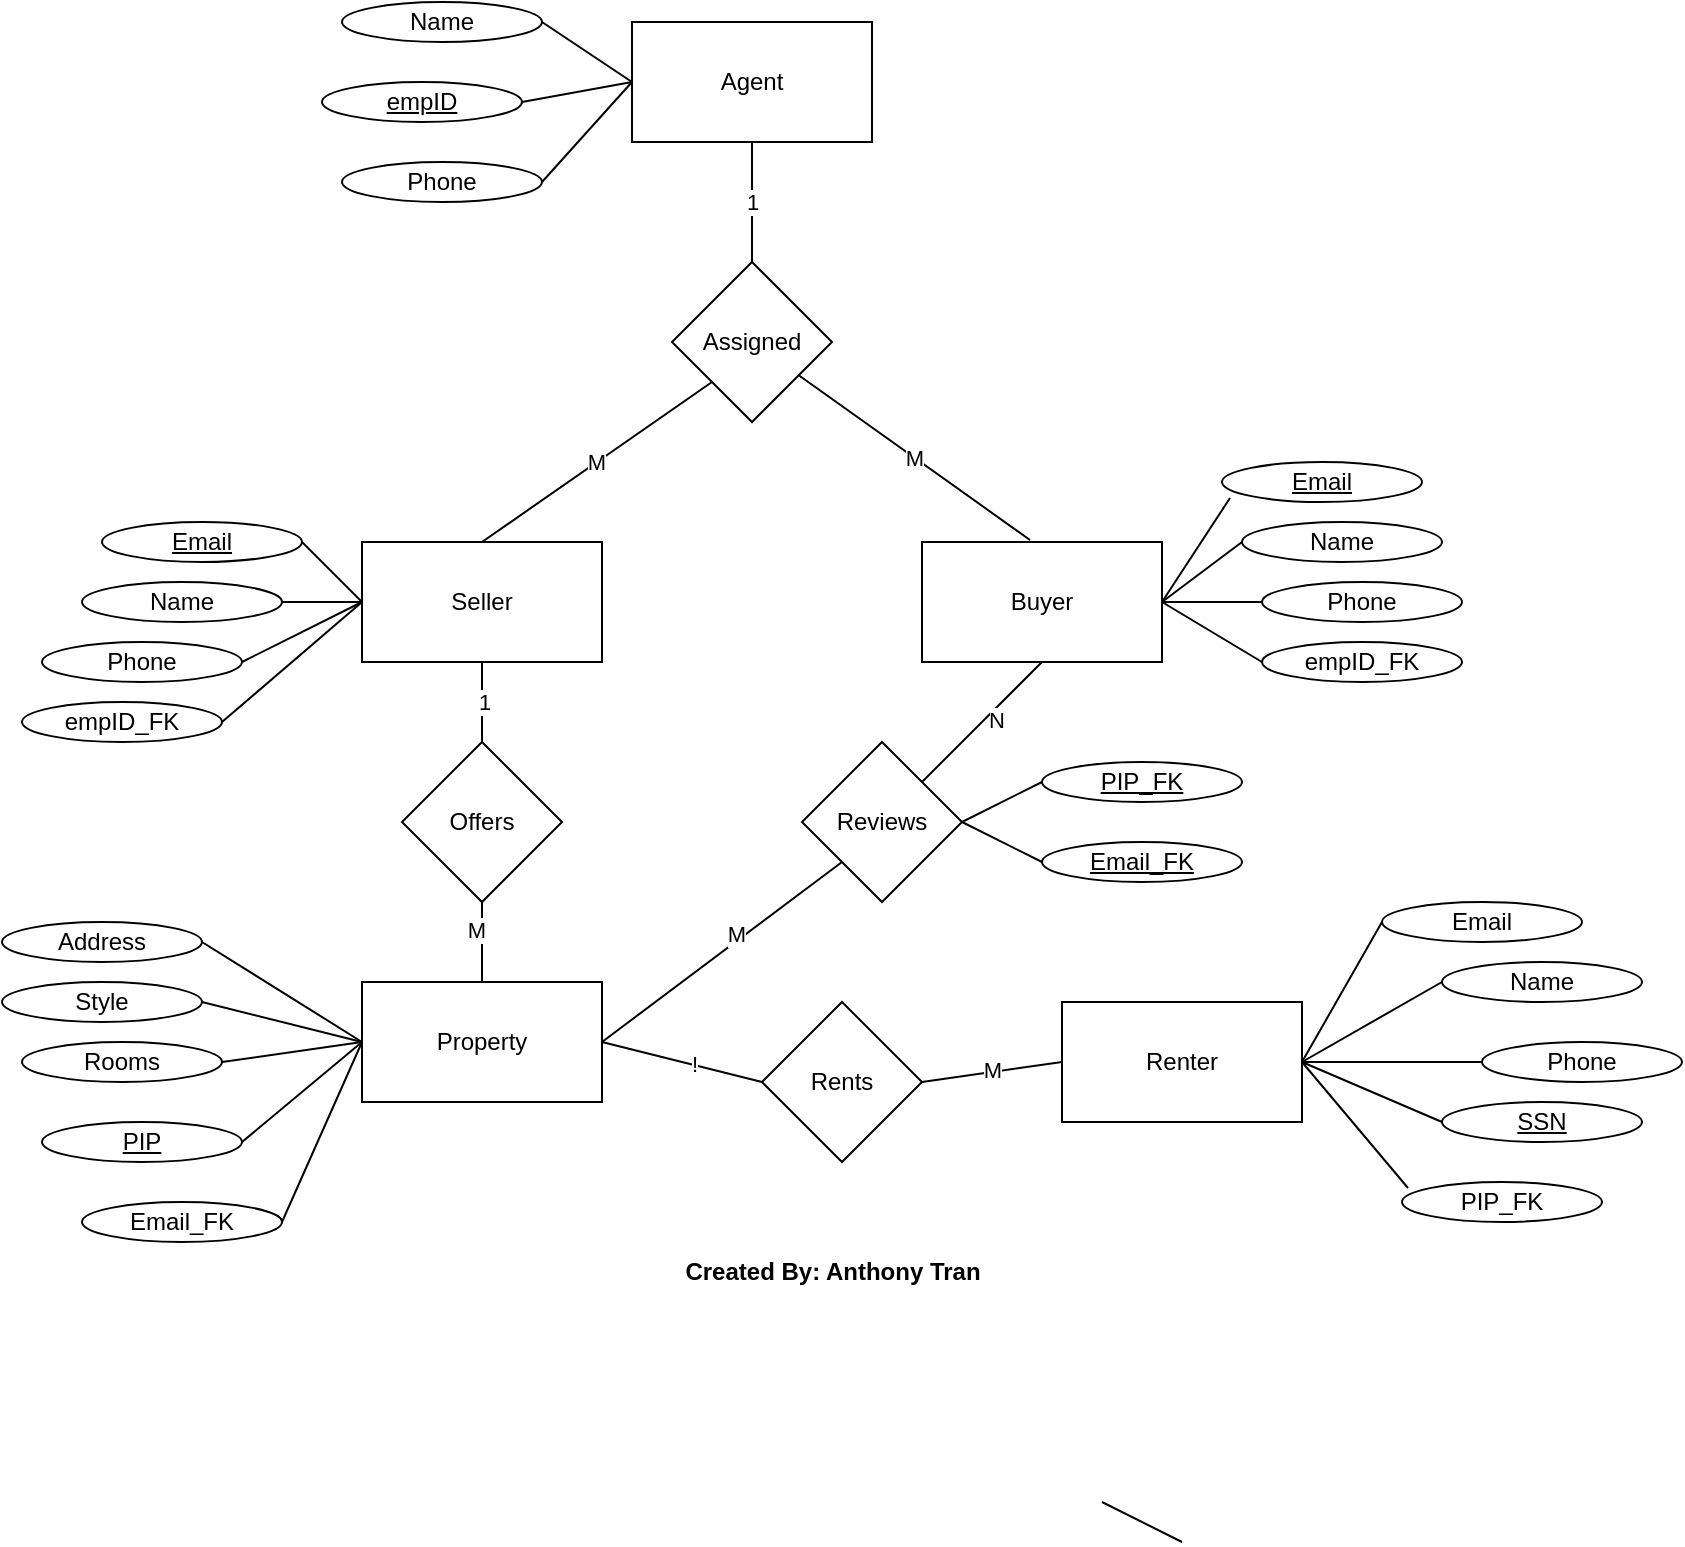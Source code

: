<mxfile version="24.7.14">
  <diagram name="Page-1" id="wv1Xq0q1YjSgftJ56vfl">
    <mxGraphModel dx="794" dy="1114" grid="1" gridSize="10" guides="1" tooltips="1" connect="1" arrows="1" fold="1" page="1" pageScale="1" pageWidth="850" pageHeight="1100" math="0" shadow="0">
      <root>
        <mxCell id="0" />
        <mxCell id="1" parent="0" />
        <mxCell id="B88n-bejwGA3drahyVDF-1" value="Property" style="rounded=0;whiteSpace=wrap;html=1;" vertex="1" parent="1">
          <mxGeometry x="290" y="540" width="120" height="60" as="geometry" />
        </mxCell>
        <mxCell id="B88n-bejwGA3drahyVDF-2" value="Seller" style="rounded=0;whiteSpace=wrap;html=1;" vertex="1" parent="1">
          <mxGeometry x="290" y="320" width="120" height="60" as="geometry" />
        </mxCell>
        <mxCell id="B88n-bejwGA3drahyVDF-3" value="Agent" style="rounded=0;whiteSpace=wrap;html=1;" vertex="1" parent="1">
          <mxGeometry x="425" y="60" width="120" height="60" as="geometry" />
        </mxCell>
        <mxCell id="B88n-bejwGA3drahyVDF-4" value="Buyer" style="rounded=0;whiteSpace=wrap;html=1;" vertex="1" parent="1">
          <mxGeometry x="570" y="320" width="120" height="60" as="geometry" />
        </mxCell>
        <mxCell id="B88n-bejwGA3drahyVDF-5" value="Renter" style="rounded=0;whiteSpace=wrap;html=1;" vertex="1" parent="1">
          <mxGeometry x="640" y="550" width="120" height="60" as="geometry" />
        </mxCell>
        <mxCell id="B88n-bejwGA3drahyVDF-6" value="Offers" style="rhombus;whiteSpace=wrap;html=1;" vertex="1" parent="1">
          <mxGeometry x="310" y="420" width="80" height="80" as="geometry" />
        </mxCell>
        <mxCell id="B88n-bejwGA3drahyVDF-7" value="" style="endArrow=none;html=1;rounded=0;entryX=0.5;entryY=1;entryDx=0;entryDy=0;exitX=0.5;exitY=0;exitDx=0;exitDy=0;" edge="1" parent="1" source="B88n-bejwGA3drahyVDF-6" target="B88n-bejwGA3drahyVDF-2">
          <mxGeometry width="50" height="50" relative="1" as="geometry">
            <mxPoint x="310" y="460" as="sourcePoint" />
            <mxPoint x="360" y="410" as="targetPoint" />
          </mxGeometry>
        </mxCell>
        <mxCell id="B88n-bejwGA3drahyVDF-19" value="1" style="edgeLabel;html=1;align=center;verticalAlign=middle;resizable=0;points=[];" vertex="1" connectable="0" parent="B88n-bejwGA3drahyVDF-7">
          <mxGeometry y="-1" relative="1" as="geometry">
            <mxPoint as="offset" />
          </mxGeometry>
        </mxCell>
        <mxCell id="B88n-bejwGA3drahyVDF-8" value="" style="endArrow=none;html=1;rounded=0;entryX=0.5;entryY=1;entryDx=0;entryDy=0;exitX=0.5;exitY=0;exitDx=0;exitDy=0;" edge="1" parent="1" source="B88n-bejwGA3drahyVDF-1" target="B88n-bejwGA3drahyVDF-6">
          <mxGeometry width="50" height="50" relative="1" as="geometry">
            <mxPoint x="380" y="590" as="sourcePoint" />
            <mxPoint x="430" y="540" as="targetPoint" />
          </mxGeometry>
        </mxCell>
        <mxCell id="B88n-bejwGA3drahyVDF-20" value="M" style="edgeLabel;html=1;align=center;verticalAlign=middle;resizable=0;points=[];" vertex="1" connectable="0" parent="B88n-bejwGA3drahyVDF-8">
          <mxGeometry x="0.3" y="3" relative="1" as="geometry">
            <mxPoint as="offset" />
          </mxGeometry>
        </mxCell>
        <mxCell id="B88n-bejwGA3drahyVDF-9" value="Reviews" style="rhombus;whiteSpace=wrap;html=1;" vertex="1" parent="1">
          <mxGeometry x="510" y="420" width="80" height="80" as="geometry" />
        </mxCell>
        <mxCell id="B88n-bejwGA3drahyVDF-10" value="" style="endArrow=none;html=1;rounded=0;entryX=0.5;entryY=1;entryDx=0;entryDy=0;exitX=1;exitY=0;exitDx=0;exitDy=0;" edge="1" parent="1" source="B88n-bejwGA3drahyVDF-9" target="B88n-bejwGA3drahyVDF-4">
          <mxGeometry width="50" height="50" relative="1" as="geometry">
            <mxPoint x="380" y="590" as="sourcePoint" />
            <mxPoint x="430" y="540" as="targetPoint" />
          </mxGeometry>
        </mxCell>
        <mxCell id="B88n-bejwGA3drahyVDF-22" value="N" style="edgeLabel;html=1;align=center;verticalAlign=middle;resizable=0;points=[];" vertex="1" connectable="0" parent="B88n-bejwGA3drahyVDF-10">
          <mxGeometry x="0.117" y="-4" relative="1" as="geometry">
            <mxPoint as="offset" />
          </mxGeometry>
        </mxCell>
        <mxCell id="B88n-bejwGA3drahyVDF-11" value="" style="endArrow=none;html=1;rounded=0;entryX=0;entryY=1;entryDx=0;entryDy=0;exitX=1;exitY=0.5;exitDx=0;exitDy=0;" edge="1" parent="1" source="B88n-bejwGA3drahyVDF-1" target="B88n-bejwGA3drahyVDF-9">
          <mxGeometry width="50" height="50" relative="1" as="geometry">
            <mxPoint x="380" y="590" as="sourcePoint" />
            <mxPoint x="430" y="540" as="targetPoint" />
          </mxGeometry>
        </mxCell>
        <mxCell id="B88n-bejwGA3drahyVDF-23" value="M" style="edgeLabel;html=1;align=center;verticalAlign=middle;resizable=0;points=[];" vertex="1" connectable="0" parent="B88n-bejwGA3drahyVDF-11">
          <mxGeometry x="0.149" y="3" relative="1" as="geometry">
            <mxPoint as="offset" />
          </mxGeometry>
        </mxCell>
        <mxCell id="B88n-bejwGA3drahyVDF-12" value="Assigned" style="rhombus;whiteSpace=wrap;html=1;" vertex="1" parent="1">
          <mxGeometry x="445" y="180" width="80" height="80" as="geometry" />
        </mxCell>
        <mxCell id="B88n-bejwGA3drahyVDF-13" value="1" style="endArrow=none;html=1;rounded=0;entryX=0.5;entryY=1;entryDx=0;entryDy=0;exitX=0.5;exitY=0;exitDx=0;exitDy=0;" edge="1" parent="1" source="B88n-bejwGA3drahyVDF-12" target="B88n-bejwGA3drahyVDF-3">
          <mxGeometry width="50" height="50" relative="1" as="geometry">
            <mxPoint x="490" y="200" as="sourcePoint" />
            <mxPoint x="380" y="480" as="targetPoint" />
          </mxGeometry>
        </mxCell>
        <mxCell id="B88n-bejwGA3drahyVDF-14" value="M" style="endArrow=none;html=1;rounded=0;entryX=0;entryY=1;entryDx=0;entryDy=0;exitX=0.5;exitY=0;exitDx=0;exitDy=0;" edge="1" parent="1" source="B88n-bejwGA3drahyVDF-2" target="B88n-bejwGA3drahyVDF-12">
          <mxGeometry width="50" height="50" relative="1" as="geometry">
            <mxPoint x="330" y="530" as="sourcePoint" />
            <mxPoint x="380" y="480" as="targetPoint" />
          </mxGeometry>
        </mxCell>
        <mxCell id="B88n-bejwGA3drahyVDF-15" value="M" style="endArrow=none;html=1;rounded=0;exitX=0.45;exitY=-0.017;exitDx=0;exitDy=0;exitPerimeter=0;" edge="1" parent="1" source="B88n-bejwGA3drahyVDF-4" target="B88n-bejwGA3drahyVDF-12">
          <mxGeometry width="50" height="50" relative="1" as="geometry">
            <mxPoint x="590" y="320" as="sourcePoint" />
            <mxPoint x="640" y="270" as="targetPoint" />
          </mxGeometry>
        </mxCell>
        <mxCell id="B88n-bejwGA3drahyVDF-16" value="Rents" style="rhombus;whiteSpace=wrap;html=1;" vertex="1" parent="1">
          <mxGeometry x="490" y="550" width="80" height="80" as="geometry" />
        </mxCell>
        <mxCell id="B88n-bejwGA3drahyVDF-17" value="" style="endArrow=none;html=1;rounded=0;entryX=0;entryY=0.5;entryDx=0;entryDy=0;exitX=1;exitY=0.5;exitDx=0;exitDy=0;" edge="1" parent="1" source="B88n-bejwGA3drahyVDF-16" target="B88n-bejwGA3drahyVDF-5">
          <mxGeometry width="50" height="50" relative="1" as="geometry">
            <mxPoint x="540" y="680" as="sourcePoint" />
            <mxPoint x="590" y="630" as="targetPoint" />
          </mxGeometry>
        </mxCell>
        <mxCell id="B88n-bejwGA3drahyVDF-24" value="M" style="edgeLabel;html=1;align=center;verticalAlign=middle;resizable=0;points=[];" vertex="1" connectable="0" parent="B88n-bejwGA3drahyVDF-17">
          <mxGeometry x="0.004" y="1" relative="1" as="geometry">
            <mxPoint as="offset" />
          </mxGeometry>
        </mxCell>
        <mxCell id="B88n-bejwGA3drahyVDF-18" value="" style="endArrow=none;html=1;rounded=0;entryX=1;entryY=0.5;entryDx=0;entryDy=0;exitX=0;exitY=0.5;exitDx=0;exitDy=0;" edge="1" parent="1" source="B88n-bejwGA3drahyVDF-16" target="B88n-bejwGA3drahyVDF-1">
          <mxGeometry width="50" height="50" relative="1" as="geometry">
            <mxPoint x="450" y="670" as="sourcePoint" />
            <mxPoint x="480" y="450" as="targetPoint" />
          </mxGeometry>
        </mxCell>
        <mxCell id="B88n-bejwGA3drahyVDF-25" value="!" style="edgeLabel;html=1;align=center;verticalAlign=middle;resizable=0;points=[];" vertex="1" connectable="0" parent="B88n-bejwGA3drahyVDF-18">
          <mxGeometry x="-0.147" relative="1" as="geometry">
            <mxPoint y="-1" as="offset" />
          </mxGeometry>
        </mxCell>
        <mxCell id="B88n-bejwGA3drahyVDF-26" value="empID" style="ellipse;whiteSpace=wrap;html=1;fontStyle=4" vertex="1" parent="1">
          <mxGeometry x="270" y="90" width="100" height="20" as="geometry" />
        </mxCell>
        <mxCell id="B88n-bejwGA3drahyVDF-27" value="Phone" style="ellipse;whiteSpace=wrap;html=1;" vertex="1" parent="1">
          <mxGeometry x="280" y="130" width="100" height="20" as="geometry" />
        </mxCell>
        <mxCell id="B88n-bejwGA3drahyVDF-28" value="Name" style="ellipse;whiteSpace=wrap;html=1;" vertex="1" parent="1">
          <mxGeometry x="280" y="50" width="100" height="20" as="geometry" />
        </mxCell>
        <mxCell id="B88n-bejwGA3drahyVDF-31" value="" style="endArrow=none;html=1;rounded=0;entryX=0;entryY=0.5;entryDx=0;entryDy=0;exitX=1;exitY=0.5;exitDx=0;exitDy=0;" edge="1" parent="1" source="B88n-bejwGA3drahyVDF-28" target="B88n-bejwGA3drahyVDF-3">
          <mxGeometry width="50" height="50" relative="1" as="geometry">
            <mxPoint x="390" y="130" as="sourcePoint" />
            <mxPoint x="440" y="80" as="targetPoint" />
          </mxGeometry>
        </mxCell>
        <mxCell id="B88n-bejwGA3drahyVDF-33" value="" style="endArrow=none;html=1;rounded=0;entryX=0;entryY=0.5;entryDx=0;entryDy=0;exitX=1;exitY=0.5;exitDx=0;exitDy=0;" edge="1" parent="1" source="B88n-bejwGA3drahyVDF-26" target="B88n-bejwGA3drahyVDF-3">
          <mxGeometry width="50" height="50" relative="1" as="geometry">
            <mxPoint x="390" y="170" as="sourcePoint" />
            <mxPoint x="440" y="120" as="targetPoint" />
          </mxGeometry>
        </mxCell>
        <mxCell id="B88n-bejwGA3drahyVDF-34" value="" style="endArrow=none;html=1;rounded=0;entryX=0;entryY=0.5;entryDx=0;entryDy=0;exitX=1;exitY=0.5;exitDx=0;exitDy=0;" edge="1" parent="1" source="B88n-bejwGA3drahyVDF-27" target="B88n-bejwGA3drahyVDF-3">
          <mxGeometry width="50" height="50" relative="1" as="geometry">
            <mxPoint x="360" y="190" as="sourcePoint" />
            <mxPoint x="410" y="140" as="targetPoint" />
          </mxGeometry>
        </mxCell>
        <mxCell id="B88n-bejwGA3drahyVDF-35" value="Email" style="ellipse;whiteSpace=wrap;html=1;fontStyle=4" vertex="1" parent="1">
          <mxGeometry x="160" y="310" width="100" height="20" as="geometry" />
        </mxCell>
        <mxCell id="B88n-bejwGA3drahyVDF-36" value="Name" style="ellipse;whiteSpace=wrap;html=1;" vertex="1" parent="1">
          <mxGeometry x="150" y="340" width="100" height="20" as="geometry" />
        </mxCell>
        <mxCell id="B88n-bejwGA3drahyVDF-37" value="Phone" style="ellipse;whiteSpace=wrap;html=1;" vertex="1" parent="1">
          <mxGeometry x="130" y="370" width="100" height="20" as="geometry" />
        </mxCell>
        <mxCell id="B88n-bejwGA3drahyVDF-38" value="" style="endArrow=none;html=1;rounded=0;entryX=1;entryY=0.5;entryDx=0;entryDy=0;exitX=0;exitY=0.5;exitDx=0;exitDy=0;" edge="1" parent="1" source="B88n-bejwGA3drahyVDF-2" target="B88n-bejwGA3drahyVDF-35">
          <mxGeometry width="50" height="50" relative="1" as="geometry">
            <mxPoint x="490" y="420" as="sourcePoint" />
            <mxPoint x="540" y="370" as="targetPoint" />
          </mxGeometry>
        </mxCell>
        <mxCell id="B88n-bejwGA3drahyVDF-39" value="" style="endArrow=none;html=1;rounded=0;exitX=0;exitY=0.5;exitDx=0;exitDy=0;entryX=1;entryY=0.5;entryDx=0;entryDy=0;" edge="1" parent="1" source="B88n-bejwGA3drahyVDF-2" target="B88n-bejwGA3drahyVDF-37">
          <mxGeometry width="50" height="50" relative="1" as="geometry">
            <mxPoint x="490" y="420" as="sourcePoint" />
            <mxPoint x="540" y="370" as="targetPoint" />
          </mxGeometry>
        </mxCell>
        <mxCell id="B88n-bejwGA3drahyVDF-40" value="" style="endArrow=none;html=1;rounded=0;entryX=1;entryY=0.5;entryDx=0;entryDy=0;exitX=0;exitY=0.5;exitDx=0;exitDy=0;" edge="1" parent="1" source="B88n-bejwGA3drahyVDF-2" target="B88n-bejwGA3drahyVDF-36">
          <mxGeometry width="50" height="50" relative="1" as="geometry">
            <mxPoint x="490" y="420" as="sourcePoint" />
            <mxPoint x="540" y="370" as="targetPoint" />
          </mxGeometry>
        </mxCell>
        <mxCell id="B88n-bejwGA3drahyVDF-42" value="Email" style="ellipse;whiteSpace=wrap;html=1;fontStyle=4" vertex="1" parent="1">
          <mxGeometry x="720" y="280" width="100" height="20" as="geometry" />
        </mxCell>
        <mxCell id="B88n-bejwGA3drahyVDF-43" value="Name" style="ellipse;whiteSpace=wrap;html=1;" vertex="1" parent="1">
          <mxGeometry x="730" y="310" width="100" height="20" as="geometry" />
        </mxCell>
        <mxCell id="B88n-bejwGA3drahyVDF-44" value="Phone" style="ellipse;whiteSpace=wrap;html=1;" vertex="1" parent="1">
          <mxGeometry x="740" y="340" width="100" height="20" as="geometry" />
        </mxCell>
        <mxCell id="B88n-bejwGA3drahyVDF-45" value="" style="endArrow=none;html=1;rounded=0;entryX=0.04;entryY=0.9;entryDx=0;entryDy=0;exitX=1;exitY=0.5;exitDx=0;exitDy=0;entryPerimeter=0;" edge="1" parent="1" target="B88n-bejwGA3drahyVDF-42" source="B88n-bejwGA3drahyVDF-4">
          <mxGeometry width="50" height="50" relative="1" as="geometry">
            <mxPoint x="565" y="350" as="sourcePoint" />
            <mxPoint x="815" y="370" as="targetPoint" />
          </mxGeometry>
        </mxCell>
        <mxCell id="B88n-bejwGA3drahyVDF-46" value="" style="endArrow=none;html=1;rounded=0;exitX=1;exitY=0.5;exitDx=0;exitDy=0;entryX=0;entryY=0.5;entryDx=0;entryDy=0;" edge="1" parent="1" target="B88n-bejwGA3drahyVDF-44" source="B88n-bejwGA3drahyVDF-4">
          <mxGeometry width="50" height="50" relative="1" as="geometry">
            <mxPoint x="565" y="350" as="sourcePoint" />
            <mxPoint x="815" y="370" as="targetPoint" />
          </mxGeometry>
        </mxCell>
        <mxCell id="B88n-bejwGA3drahyVDF-47" value="" style="endArrow=none;html=1;rounded=0;entryX=0;entryY=0.5;entryDx=0;entryDy=0;exitX=1;exitY=0.5;exitDx=0;exitDy=0;" edge="1" parent="1" target="B88n-bejwGA3drahyVDF-43" source="B88n-bejwGA3drahyVDF-4">
          <mxGeometry width="50" height="50" relative="1" as="geometry">
            <mxPoint x="700" y="350" as="sourcePoint" />
            <mxPoint x="815" y="370" as="targetPoint" />
          </mxGeometry>
        </mxCell>
        <mxCell id="B88n-bejwGA3drahyVDF-49" value="Email" style="ellipse;whiteSpace=wrap;html=1;" vertex="1" parent="1">
          <mxGeometry x="800" y="500" width="100" height="20" as="geometry" />
        </mxCell>
        <mxCell id="B88n-bejwGA3drahyVDF-50" value="Name" style="ellipse;whiteSpace=wrap;html=1;" vertex="1" parent="1">
          <mxGeometry x="830" y="530" width="100" height="20" as="geometry" />
        </mxCell>
        <mxCell id="B88n-bejwGA3drahyVDF-51" value="Phone" style="ellipse;whiteSpace=wrap;html=1;" vertex="1" parent="1">
          <mxGeometry x="850" y="570" width="100" height="20" as="geometry" />
        </mxCell>
        <mxCell id="B88n-bejwGA3drahyVDF-55" value="SSN" style="ellipse;whiteSpace=wrap;html=1;fontStyle=4" vertex="1" parent="1">
          <mxGeometry x="830" y="600" width="100" height="20" as="geometry" />
        </mxCell>
        <mxCell id="B88n-bejwGA3drahyVDF-56" value="" style="endArrow=none;html=1;rounded=0;exitX=0;exitY=0.5;exitDx=0;exitDy=0;entryX=1;entryY=0.5;entryDx=0;entryDy=0;" edge="1" parent="1" source="B88n-bejwGA3drahyVDF-49" target="B88n-bejwGA3drahyVDF-5">
          <mxGeometry width="50" height="50" relative="1" as="geometry">
            <mxPoint x="730" y="510" as="sourcePoint" />
            <mxPoint x="780" y="460" as="targetPoint" />
          </mxGeometry>
        </mxCell>
        <mxCell id="B88n-bejwGA3drahyVDF-57" value="" style="endArrow=none;html=1;rounded=0;exitX=1;exitY=0.5;exitDx=0;exitDy=0;entryX=0;entryY=0.5;entryDx=0;entryDy=0;" edge="1" parent="1" source="B88n-bejwGA3drahyVDF-5" target="B88n-bejwGA3drahyVDF-50">
          <mxGeometry width="50" height="50" relative="1" as="geometry">
            <mxPoint x="790" y="550" as="sourcePoint" />
            <mxPoint x="790" y="470" as="targetPoint" />
          </mxGeometry>
        </mxCell>
        <mxCell id="B88n-bejwGA3drahyVDF-58" value="" style="endArrow=none;html=1;rounded=0;exitX=1;exitY=0.5;exitDx=0;exitDy=0;entryX=0;entryY=0.5;entryDx=0;entryDy=0;" edge="1" parent="1" source="B88n-bejwGA3drahyVDF-5" target="B88n-bejwGA3drahyVDF-51">
          <mxGeometry width="50" height="50" relative="1" as="geometry">
            <mxPoint x="800" y="560" as="sourcePoint" />
            <mxPoint x="800" y="480" as="targetPoint" />
          </mxGeometry>
        </mxCell>
        <mxCell id="B88n-bejwGA3drahyVDF-59" value="" style="endArrow=none;html=1;rounded=0;exitX=1;exitY=0.5;exitDx=0;exitDy=0;entryX=0;entryY=0.5;entryDx=0;entryDy=0;" edge="1" parent="1" source="B88n-bejwGA3drahyVDF-5" target="B88n-bejwGA3drahyVDF-55">
          <mxGeometry width="50" height="50" relative="1" as="geometry">
            <mxPoint x="810" y="570" as="sourcePoint" />
            <mxPoint x="810" y="490" as="targetPoint" />
          </mxGeometry>
        </mxCell>
        <mxCell id="B88n-bejwGA3drahyVDF-61" value="Address" style="ellipse;whiteSpace=wrap;html=1;" vertex="1" parent="1">
          <mxGeometry x="110" y="510" width="100" height="20" as="geometry" />
        </mxCell>
        <mxCell id="B88n-bejwGA3drahyVDF-62" value="Style" style="ellipse;whiteSpace=wrap;html=1;" vertex="1" parent="1">
          <mxGeometry x="110" y="540" width="100" height="20" as="geometry" />
        </mxCell>
        <mxCell id="B88n-bejwGA3drahyVDF-63" value="Rooms" style="ellipse;whiteSpace=wrap;html=1;fontStyle=0" vertex="1" parent="1">
          <mxGeometry x="120" y="570" width="100" height="20" as="geometry" />
        </mxCell>
        <mxCell id="B88n-bejwGA3drahyVDF-64" value="PIP" style="ellipse;whiteSpace=wrap;html=1;fontStyle=4" vertex="1" parent="1">
          <mxGeometry x="130" y="610" width="100" height="20" as="geometry" />
        </mxCell>
        <mxCell id="B88n-bejwGA3drahyVDF-65" value="" style="endArrow=none;html=1;rounded=0;exitX=0;exitY=0.5;exitDx=0;exitDy=0;entryX=1;entryY=0.5;entryDx=0;entryDy=0;" edge="1" parent="1" source="B88n-bejwGA3drahyVDF-1" target="B88n-bejwGA3drahyVDF-61">
          <mxGeometry width="50" height="50" relative="1" as="geometry">
            <mxPoint x="300" y="360" as="sourcePoint" />
            <mxPoint x="270" y="400" as="targetPoint" />
          </mxGeometry>
        </mxCell>
        <mxCell id="B88n-bejwGA3drahyVDF-66" value="" style="endArrow=none;html=1;rounded=0;entryX=1;entryY=0.5;entryDx=0;entryDy=0;exitX=0;exitY=0.5;exitDx=0;exitDy=0;" edge="1" parent="1" source="B88n-bejwGA3drahyVDF-1" target="B88n-bejwGA3drahyVDF-62">
          <mxGeometry width="50" height="50" relative="1" as="geometry">
            <mxPoint x="290" y="563" as="sourcePoint" />
            <mxPoint x="280" y="410" as="targetPoint" />
          </mxGeometry>
        </mxCell>
        <mxCell id="B88n-bejwGA3drahyVDF-67" value="" style="endArrow=none;html=1;rounded=0;entryX=1;entryY=0.5;entryDx=0;entryDy=0;exitX=0;exitY=0.5;exitDx=0;exitDy=0;" edge="1" parent="1" source="B88n-bejwGA3drahyVDF-1" target="B88n-bejwGA3drahyVDF-63">
          <mxGeometry width="50" height="50" relative="1" as="geometry">
            <mxPoint x="310" y="580" as="sourcePoint" />
            <mxPoint x="290" y="420" as="targetPoint" />
          </mxGeometry>
        </mxCell>
        <mxCell id="B88n-bejwGA3drahyVDF-68" value="" style="endArrow=none;html=1;rounded=0;exitX=1;exitY=0.5;exitDx=0;exitDy=0;entryX=0;entryY=0.5;entryDx=0;entryDy=0;" edge="1" parent="1" source="B88n-bejwGA3drahyVDF-64" target="B88n-bejwGA3drahyVDF-1">
          <mxGeometry width="50" height="50" relative="1" as="geometry">
            <mxPoint x="320" y="600" as="sourcePoint" />
            <mxPoint x="300" y="430" as="targetPoint" />
          </mxGeometry>
        </mxCell>
        <mxCell id="B88n-bejwGA3drahyVDF-70" value="empID_FK" style="ellipse;whiteSpace=wrap;html=1;fontStyle=0" vertex="1" parent="1">
          <mxGeometry x="740" y="370" width="100" height="20" as="geometry" />
        </mxCell>
        <mxCell id="B88n-bejwGA3drahyVDF-72" value="" style="endArrow=none;html=1;rounded=0;exitX=1;exitY=0.5;exitDx=0;exitDy=0;entryX=0;entryY=0.5;entryDx=0;entryDy=0;" edge="1" parent="1" source="B88n-bejwGA3drahyVDF-4" target="B88n-bejwGA3drahyVDF-70">
          <mxGeometry width="50" height="50" relative="1" as="geometry">
            <mxPoint x="480" y="420" as="sourcePoint" />
            <mxPoint x="530" y="370" as="targetPoint" />
          </mxGeometry>
        </mxCell>
        <mxCell id="B88n-bejwGA3drahyVDF-73" value="empID_FK" style="ellipse;whiteSpace=wrap;html=1;fontStyle=0" vertex="1" parent="1">
          <mxGeometry x="120" y="400" width="100" height="20" as="geometry" />
        </mxCell>
        <mxCell id="B88n-bejwGA3drahyVDF-74" value="" style="endArrow=none;html=1;rounded=0;entryX=0;entryY=0.5;entryDx=0;entryDy=0;exitX=1;exitY=0.5;exitDx=0;exitDy=0;" edge="1" parent="1" source="B88n-bejwGA3drahyVDF-73" target="B88n-bejwGA3drahyVDF-2">
          <mxGeometry width="50" height="50" relative="1" as="geometry">
            <mxPoint x="480" y="420" as="sourcePoint" />
            <mxPoint x="530" y="370" as="targetPoint" />
          </mxGeometry>
        </mxCell>
        <mxCell id="B88n-bejwGA3drahyVDF-75" value="Email_FK" style="ellipse;whiteSpace=wrap;html=1;fontStyle=0" vertex="1" parent="1">
          <mxGeometry x="150" y="650" width="100" height="20" as="geometry" />
        </mxCell>
        <mxCell id="B88n-bejwGA3drahyVDF-76" value="" style="endArrow=none;html=1;rounded=0;exitX=1;exitY=0.5;exitDx=0;exitDy=0;entryX=0;entryY=0.5;entryDx=0;entryDy=0;" edge="1" parent="1" source="B88n-bejwGA3drahyVDF-75" target="B88n-bejwGA3drahyVDF-1">
          <mxGeometry width="50" height="50" relative="1" as="geometry">
            <mxPoint x="240" y="630" as="sourcePoint" />
            <mxPoint x="300" y="580" as="targetPoint" />
          </mxGeometry>
        </mxCell>
        <mxCell id="B88n-bejwGA3drahyVDF-77" value="PIP_FK" style="ellipse;whiteSpace=wrap;html=1;fontStyle=0" vertex="1" parent="1">
          <mxGeometry x="810" y="640" width="100" height="20" as="geometry" />
        </mxCell>
        <mxCell id="B88n-bejwGA3drahyVDF-78" value="" style="endArrow=none;html=1;rounded=0;exitX=0.03;exitY=0.15;exitDx=0;exitDy=0;exitPerimeter=0;" edge="1" parent="1" source="B88n-bejwGA3drahyVDF-77">
          <mxGeometry width="50" height="50" relative="1" as="geometry">
            <mxPoint x="470" y="420" as="sourcePoint" />
            <mxPoint x="760" y="580" as="targetPoint" />
          </mxGeometry>
        </mxCell>
        <mxCell id="B88n-bejwGA3drahyVDF-82" value="PIP_FK" style="ellipse;whiteSpace=wrap;html=1;fontStyle=4" vertex="1" parent="1">
          <mxGeometry x="630" y="430" width="100" height="20" as="geometry" />
        </mxCell>
        <mxCell id="B88n-bejwGA3drahyVDF-83" value="Email_FK" style="ellipse;whiteSpace=wrap;html=1;fontStyle=4" vertex="1" parent="1">
          <mxGeometry x="630" y="470" width="100" height="20" as="geometry" />
        </mxCell>
        <mxCell id="B88n-bejwGA3drahyVDF-84" value="" style="endArrow=none;html=1;rounded=0;exitX=1;exitY=0.5;exitDx=0;exitDy=0;entryX=0;entryY=0.5;entryDx=0;entryDy=0;" edge="1" parent="1" source="B88n-bejwGA3drahyVDF-9" target="B88n-bejwGA3drahyVDF-83">
          <mxGeometry width="50" height="50" relative="1" as="geometry">
            <mxPoint x="810" y="520" as="sourcePoint" />
            <mxPoint x="770" y="590" as="targetPoint" />
          </mxGeometry>
        </mxCell>
        <mxCell id="B88n-bejwGA3drahyVDF-85" value="" style="endArrow=none;html=1;rounded=0;exitX=1;exitY=0.5;exitDx=0;exitDy=0;entryX=0;entryY=0.5;entryDx=0;entryDy=0;" edge="1" parent="1" source="B88n-bejwGA3drahyVDF-9" target="B88n-bejwGA3drahyVDF-82">
          <mxGeometry width="50" height="50" relative="1" as="geometry">
            <mxPoint x="600" y="470" as="sourcePoint" />
            <mxPoint x="640" y="490" as="targetPoint" />
          </mxGeometry>
        </mxCell>
        <mxCell id="B88n-bejwGA3drahyVDF-86" value="Created By: Anthony Tran" style="text;html=1;align=center;verticalAlign=middle;resizable=0;points=[];autosize=1;strokeColor=none;fillColor=none;fontStyle=1" vertex="1" parent="1">
          <mxGeometry x="445" y="670" width="160" height="30" as="geometry" />
        </mxCell>
        <mxCell id="B88n-bejwGA3drahyVDF-87" value="" style="endArrow=none;html=1;rounded=0;exitX=1;exitY=0.5;exitDx=0;exitDy=0;entryX=0;entryY=0.5;entryDx=0;entryDy=0;" edge="1" parent="1">
          <mxGeometry width="50" height="50" relative="1" as="geometry">
            <mxPoint x="660" y="800" as="sourcePoint" />
            <mxPoint x="700" y="820" as="targetPoint" />
          </mxGeometry>
        </mxCell>
      </root>
    </mxGraphModel>
  </diagram>
</mxfile>
